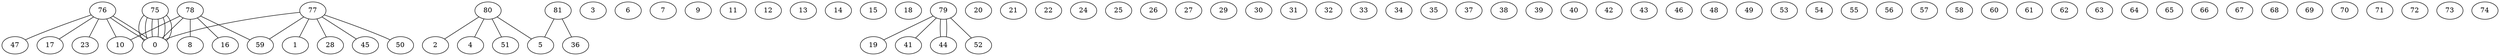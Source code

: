 graph G {
0;
1;
2;
3;
4;
5;
6;
7;
8;
9;
10;
11;
12;
13;
14;
15;
16;
17;
18;
19;
20;
21;
22;
23;
24;
25;
26;
27;
28;
29;
30;
31;
32;
33;
34;
35;
36;
37;
38;
39;
40;
41;
42;
43;
44;
45;
46;
47;
48;
49;
50;
51;
52;
53;
54;
55;
56;
57;
58;
59;
60;
61;
62;
63;
64;
65;
66;
67;
68;
69;
70;
71;
72;
73;
74;
75;
76;
77;
78;
79;
80;
81;
81--36 ;
81--5 ;
80--2 ;
80--4 ;
80--5 ;
80--51 ;
79--44 ;
79--19 ;
79--41 ;
79--44 ;
79--52 ;
78--8 ;
78--10 ;
78--16 ;
78--59 ;
78--0 ;
77--50 ;
77--45 ;
77--28 ;
77--59 ;
77--1 ;
77--0 ;
76--23 ;
76--17 ;
76--0 ;
76--10 ;
76--47 ;
76--0 ;
75--0 ;
75--0 ;
75--0 ;
75--0 ;
75--0 ;
75--0 ;
}

